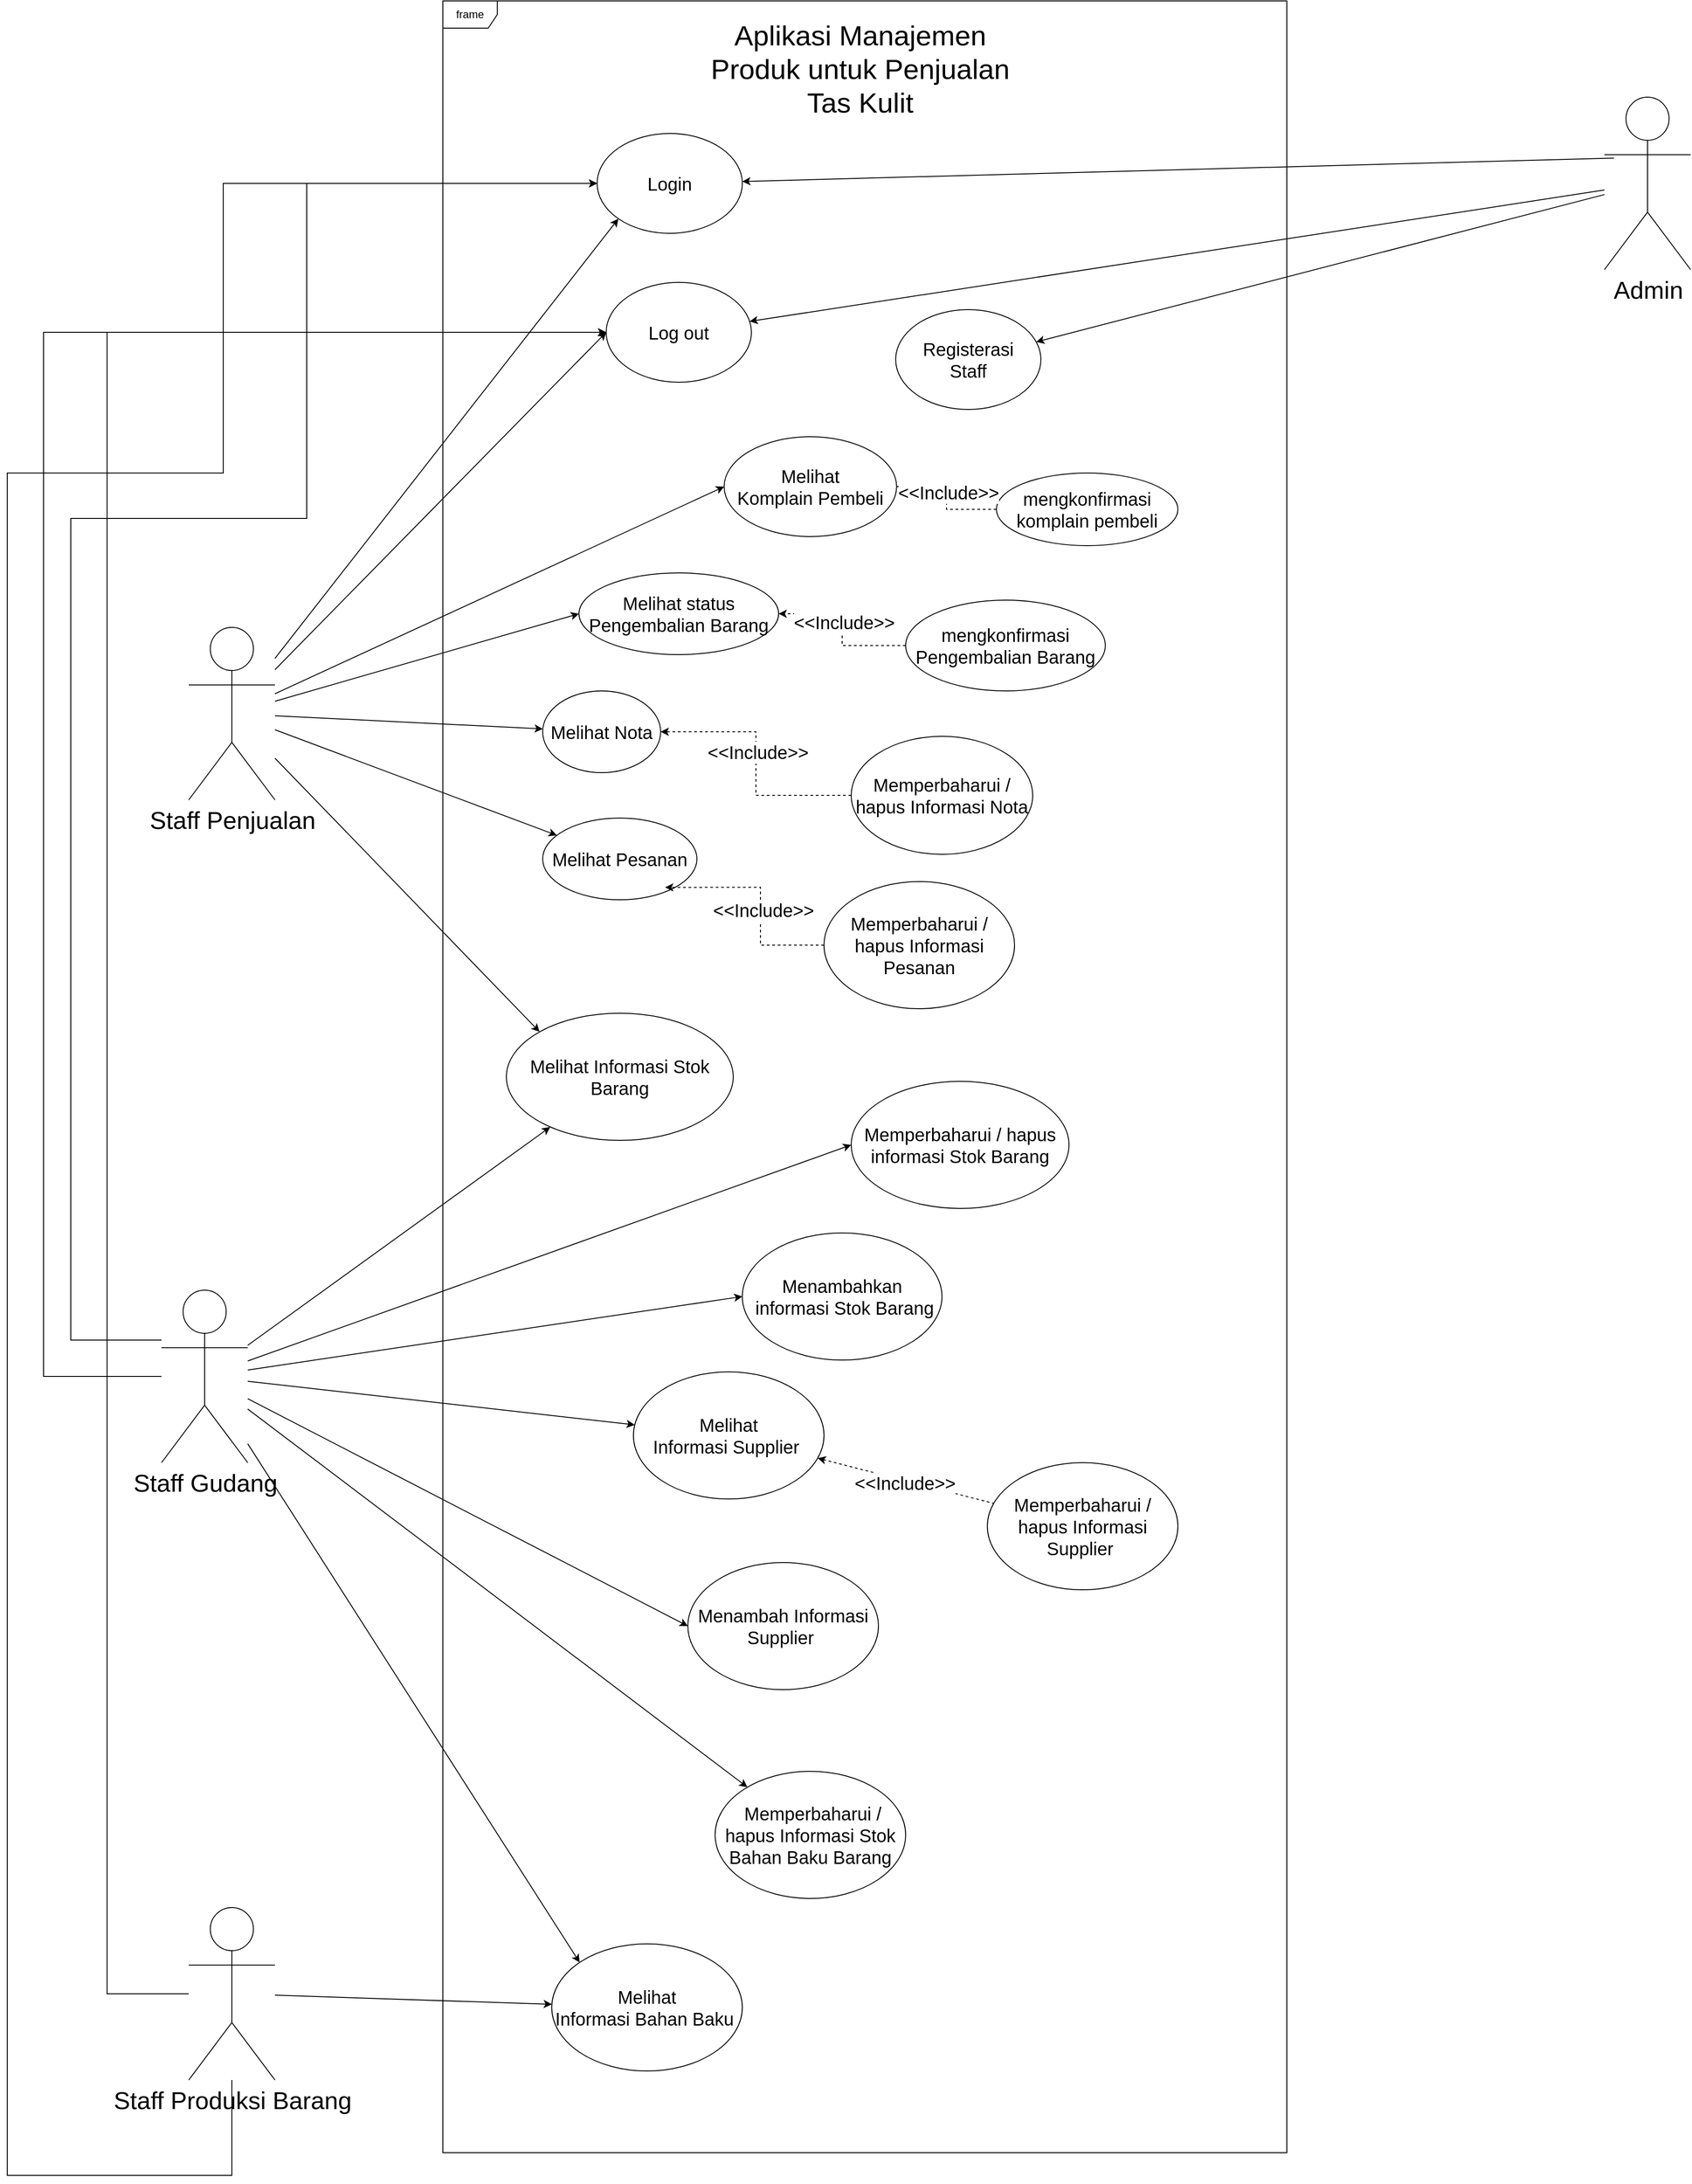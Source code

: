 <mxfile version="21.5.0" type="github">
  <diagram name="Page-1" id="xjvxwk_3kaTPLV7VPJxn">
    <mxGraphModel dx="2390" dy="2117" grid="1" gridSize="10" guides="1" tooltips="1" connect="1" arrows="1" fold="1" page="1" pageScale="1" pageWidth="1169" pageHeight="827" math="0" shadow="0">
      <root>
        <mxCell id="0" />
        <mxCell id="1" parent="0" />
        <mxCell id="IXw6Qi-PNi6ADlv29cn4-34" style="rounded=0;orthogonalLoop=1;jettySize=auto;html=1;" parent="1" source="IXw6Qi-PNi6ADlv29cn4-1" target="IXw6Qi-PNi6ADlv29cn4-30" edge="1">
          <mxGeometry relative="1" as="geometry" />
        </mxCell>
        <mxCell id="IXw6Qi-PNi6ADlv29cn4-37" style="rounded=0;orthogonalLoop=1;jettySize=auto;html=1;entryX=0;entryY=0.5;entryDx=0;entryDy=0;" parent="1" source="IXw6Qi-PNi6ADlv29cn4-1" target="IXw6Qi-PNi6ADlv29cn4-35" edge="1">
          <mxGeometry relative="1" as="geometry" />
        </mxCell>
        <mxCell id="IXw6Qi-PNi6ADlv29cn4-61" style="edgeStyle=none;rounded=0;orthogonalLoop=1;jettySize=auto;html=1;" parent="1" source="IXw6Qi-PNi6ADlv29cn4-1" target="IXw6Qi-PNi6ADlv29cn4-49" edge="1">
          <mxGeometry relative="1" as="geometry" />
        </mxCell>
        <mxCell id="IXw6Qi-PNi6ADlv29cn4-66" style="edgeStyle=none;rounded=0;orthogonalLoop=1;jettySize=auto;html=1;entryX=0;entryY=0;entryDx=0;entryDy=0;" parent="1" source="IXw6Qi-PNi6ADlv29cn4-1" target="IXw6Qi-PNi6ADlv29cn4-50" edge="1">
          <mxGeometry relative="1" as="geometry" />
        </mxCell>
        <mxCell id="IXw6Qi-PNi6ADlv29cn4-67" style="edgeStyle=orthogonalEdgeStyle;rounded=0;orthogonalLoop=1;jettySize=auto;html=1;" parent="1" source="IXw6Qi-PNi6ADlv29cn4-1" target="IXw6Qi-PNi6ADlv29cn4-13" edge="1">
          <mxGeometry relative="1" as="geometry">
            <Array as="points">
              <mxPoint x="100" y="805" />
              <mxPoint x="100" y="-100" />
              <mxPoint x="360" y="-100" />
              <mxPoint x="360" y="-469" />
            </Array>
          </mxGeometry>
        </mxCell>
        <mxCell id="IXw6Qi-PNi6ADlv29cn4-69" style="edgeStyle=none;rounded=0;orthogonalLoop=1;jettySize=auto;html=1;entryX=0;entryY=0.5;entryDx=0;entryDy=0;" parent="1" source="IXw6Qi-PNi6ADlv29cn4-1" target="IXw6Qi-PNi6ADlv29cn4-68" edge="1">
          <mxGeometry relative="1" as="geometry" />
        </mxCell>
        <mxCell id="IXw6Qi-PNi6ADlv29cn4-82" style="edgeStyle=elbowEdgeStyle;rounded=0;orthogonalLoop=1;jettySize=auto;html=1;" parent="1" source="IXw6Qi-PNi6ADlv29cn4-1" target="IXw6Qi-PNi6ADlv29cn4-80" edge="1">
          <mxGeometry relative="1" as="geometry">
            <Array as="points">
              <mxPoint x="70" y="270" />
            </Array>
          </mxGeometry>
        </mxCell>
        <mxCell id="ZU9HFq3ehsjZUplSAfVW-4" style="rounded=0;orthogonalLoop=1;jettySize=auto;html=1;" parent="1" source="IXw6Qi-PNi6ADlv29cn4-1" target="IXw6Qi-PNi6ADlv29cn4-28" edge="1">
          <mxGeometry relative="1" as="geometry" />
        </mxCell>
        <mxCell id="ZU9HFq3ehsjZUplSAfVW-11" style="rounded=0;orthogonalLoop=1;jettySize=auto;html=1;entryX=0;entryY=0.5;entryDx=0;entryDy=0;" parent="1" source="IXw6Qi-PNi6ADlv29cn4-1" target="IXw6Qi-PNi6ADlv29cn4-25" edge="1">
          <mxGeometry relative="1" as="geometry" />
        </mxCell>
        <mxCell id="IXw6Qi-PNi6ADlv29cn4-1" value="Staff Gudang" style="shape=umlActor;verticalLabelPosition=bottom;verticalAlign=top;html=1;fontSize=27;" parent="1" vertex="1">
          <mxGeometry x="200" y="750" width="95" height="190" as="geometry" />
        </mxCell>
        <mxCell id="IXw6Qi-PNi6ADlv29cn4-6" value="frame" style="shape=umlFrame;whiteSpace=wrap;html=1;pointerEvents=0;" parent="1" vertex="1">
          <mxGeometry x="510" y="-670" width="930" height="2370" as="geometry" />
        </mxCell>
        <mxCell id="IXw6Qi-PNi6ADlv29cn4-13" value="Login" style="ellipse;whiteSpace=wrap;html=1;fontSize=20;" parent="1" vertex="1">
          <mxGeometry x="680" y="-524" width="160" height="110" as="geometry" />
        </mxCell>
        <mxCell id="IXw6Qi-PNi6ADlv29cn4-17" style="edgeStyle=orthogonalEdgeStyle;rounded=0;orthogonalLoop=1;jettySize=auto;html=1;exitX=0.5;exitY=1;exitDx=0;exitDy=0;" parent="1" edge="1">
          <mxGeometry relative="1" as="geometry">
            <mxPoint x="800" y="873" as="sourcePoint" />
            <mxPoint x="800" y="873" as="targetPoint" />
          </mxGeometry>
        </mxCell>
        <mxCell id="IXw6Qi-PNi6ADlv29cn4-53" style="edgeStyle=none;rounded=0;orthogonalLoop=1;jettySize=auto;html=1;entryX=0;entryY=1;entryDx=0;entryDy=0;" parent="1" source="IXw6Qi-PNi6ADlv29cn4-23" target="IXw6Qi-PNi6ADlv29cn4-13" edge="1">
          <mxGeometry relative="1" as="geometry" />
        </mxCell>
        <mxCell id="IXw6Qi-PNi6ADlv29cn4-64" style="edgeStyle=none;rounded=0;orthogonalLoop=1;jettySize=auto;html=1;entryX=0;entryY=0;entryDx=0;entryDy=0;" parent="1" source="IXw6Qi-PNi6ADlv29cn4-23" target="IXw6Qi-PNi6ADlv29cn4-49" edge="1">
          <mxGeometry relative="1" as="geometry" />
        </mxCell>
        <mxCell id="IXw6Qi-PNi6ADlv29cn4-74" style="edgeStyle=none;rounded=0;orthogonalLoop=1;jettySize=auto;html=1;entryX=0;entryY=0.5;entryDx=0;entryDy=0;" parent="1" source="IXw6Qi-PNi6ADlv29cn4-23" target="IXw6Qi-PNi6ADlv29cn4-73" edge="1">
          <mxGeometry relative="1" as="geometry" />
        </mxCell>
        <mxCell id="IXw6Qi-PNi6ADlv29cn4-75" style="edgeStyle=none;rounded=0;orthogonalLoop=1;jettySize=auto;html=1;entryX=0;entryY=0.5;entryDx=0;entryDy=0;" parent="1" source="IXw6Qi-PNi6ADlv29cn4-23" target="IXw6Qi-PNi6ADlv29cn4-72" edge="1">
          <mxGeometry relative="1" as="geometry" />
        </mxCell>
        <mxCell id="IXw6Qi-PNi6ADlv29cn4-76" style="edgeStyle=none;rounded=0;orthogonalLoop=1;jettySize=auto;html=1;" parent="1" source="IXw6Qi-PNi6ADlv29cn4-23" target="IXw6Qi-PNi6ADlv29cn4-71" edge="1">
          <mxGeometry relative="1" as="geometry" />
        </mxCell>
        <mxCell id="IXw6Qi-PNi6ADlv29cn4-77" style="edgeStyle=none;rounded=0;orthogonalLoop=1;jettySize=auto;html=1;" parent="1" source="IXw6Qi-PNi6ADlv29cn4-23" target="IXw6Qi-PNi6ADlv29cn4-70" edge="1">
          <mxGeometry relative="1" as="geometry" />
        </mxCell>
        <mxCell id="IXw6Qi-PNi6ADlv29cn4-81" style="edgeStyle=none;rounded=0;orthogonalLoop=1;jettySize=auto;html=1;entryX=0;entryY=0.5;entryDx=0;entryDy=0;" parent="1" source="IXw6Qi-PNi6ADlv29cn4-23" target="IXw6Qi-PNi6ADlv29cn4-80" edge="1">
          <mxGeometry relative="1" as="geometry" />
        </mxCell>
        <mxCell id="IXw6Qi-PNi6ADlv29cn4-23" value="Staff Penjualan" style="shape=umlActor;verticalLabelPosition=bottom;verticalAlign=top;html=1;fontSize=27;" parent="1" vertex="1">
          <mxGeometry x="230" y="20" width="95" height="190" as="geometry" />
        </mxCell>
        <mxCell id="IXw6Qi-PNi6ADlv29cn4-55" style="edgeStyle=orthogonalEdgeStyle;rounded=0;orthogonalLoop=1;jettySize=auto;html=1;" parent="1" source="IXw6Qi-PNi6ADlv29cn4-24" target="IXw6Qi-PNi6ADlv29cn4-13" edge="1">
          <mxGeometry relative="1" as="geometry">
            <Array as="points">
              <mxPoint x="30" y="1725" />
              <mxPoint x="30" y="-150" />
              <mxPoint x="268" y="-150" />
              <mxPoint x="268" y="-469" />
            </Array>
          </mxGeometry>
        </mxCell>
        <mxCell id="IXw6Qi-PNi6ADlv29cn4-65" style="edgeStyle=none;rounded=0;orthogonalLoop=1;jettySize=auto;html=1;" parent="1" source="IXw6Qi-PNi6ADlv29cn4-24" target="IXw6Qi-PNi6ADlv29cn4-50" edge="1">
          <mxGeometry relative="1" as="geometry" />
        </mxCell>
        <mxCell id="IXw6Qi-PNi6ADlv29cn4-83" style="edgeStyle=elbowEdgeStyle;rounded=0;orthogonalLoop=1;jettySize=auto;html=1;" parent="1" source="IXw6Qi-PNi6ADlv29cn4-24" target="IXw6Qi-PNi6ADlv29cn4-80" edge="1">
          <mxGeometry relative="1" as="geometry">
            <Array as="points">
              <mxPoint x="140" y="310" />
            </Array>
          </mxGeometry>
        </mxCell>
        <mxCell id="IXw6Qi-PNi6ADlv29cn4-24" value="Staff Produksi Barang" style="shape=umlActor;verticalLabelPosition=bottom;verticalAlign=top;html=1;fontSize=27;" parent="1" vertex="1">
          <mxGeometry x="230" y="1430" width="95" height="190" as="geometry" />
        </mxCell>
        <mxCell id="IXw6Qi-PNi6ADlv29cn4-25" value="Memperbaharui&amp;nbsp;/ hapus informasi Stok Barang" style="ellipse;whiteSpace=wrap;html=1;fontSize=20;" parent="1" vertex="1">
          <mxGeometry x="960" y="520" width="240" height="140" as="geometry" />
        </mxCell>
        <mxCell id="IXw6Qi-PNi6ADlv29cn4-27" value="Aplikasi Manajemen Produk untuk Penjualan Tas Kulit" style="text;html=1;strokeColor=none;fillColor=none;align=center;verticalAlign=middle;whiteSpace=wrap;rounded=0;fontSize=31;" parent="1" vertex="1">
          <mxGeometry x="790" y="-610" width="360" height="30" as="geometry" />
        </mxCell>
        <mxCell id="IXw6Qi-PNi6ADlv29cn4-28" value="&amp;nbsp;Memperbaharui&amp;nbsp;/ hapus Informasi Stok Bahan Baku Barang" style="ellipse;whiteSpace=wrap;html=1;fontSize=20;" parent="1" vertex="1">
          <mxGeometry x="810" y="1280" width="210" height="140" as="geometry" />
        </mxCell>
        <mxCell id="IXw6Qi-PNi6ADlv29cn4-29" value="Memperbaharui / hapus Informasi Supplier&amp;nbsp;" style="ellipse;whiteSpace=wrap;html=1;fontSize=20;" parent="1" vertex="1">
          <mxGeometry x="1110" y="940" width="210" height="140" as="geometry" />
        </mxCell>
        <mxCell id="IXw6Qi-PNi6ADlv29cn4-43" value="&lt;font style=&quot;font-size: 20px;&quot;&gt;&amp;lt;&amp;lt;Include&amp;gt;&amp;gt;&lt;/font&gt;" style="edgeStyle=none;rounded=0;orthogonalLoop=1;jettySize=auto;html=1;dashed=1;endArrow=none;endFill=0;startArrow=classic;startFill=1;" parent="1" source="IXw6Qi-PNi6ADlv29cn4-30" target="IXw6Qi-PNi6ADlv29cn4-29" edge="1">
          <mxGeometry x="-0.01" y="-2" relative="1" as="geometry">
            <Array as="points" />
            <mxPoint x="1" as="offset" />
          </mxGeometry>
        </mxCell>
        <mxCell id="IXw6Qi-PNi6ADlv29cn4-30" value="Melihat&lt;br&gt;Informasi Supplier&amp;nbsp;" style="ellipse;whiteSpace=wrap;html=1;fontSize=20;" parent="1" vertex="1">
          <mxGeometry x="720" y="840" width="210" height="140" as="geometry" />
        </mxCell>
        <mxCell id="IXw6Qi-PNi6ADlv29cn4-35" value="Menambah Informasi Supplier&amp;nbsp;" style="ellipse;whiteSpace=wrap;html=1;fontSize=20;" parent="1" vertex="1">
          <mxGeometry x="780" y="1050" width="210" height="140" as="geometry" />
        </mxCell>
        <mxCell id="IXw6Qi-PNi6ADlv29cn4-49" value="Melihat Informasi Stok Barang" style="ellipse;whiteSpace=wrap;html=1;fontSize=20;" parent="1" vertex="1">
          <mxGeometry x="580" y="445" width="250" height="140" as="geometry" />
        </mxCell>
        <mxCell id="IXw6Qi-PNi6ADlv29cn4-50" value="Melihat&lt;br&gt;Informasi Bahan Baku&amp;nbsp;" style="ellipse;whiteSpace=wrap;html=1;fontSize=20;" parent="1" vertex="1">
          <mxGeometry x="630" y="1470" width="210" height="140" as="geometry" />
        </mxCell>
        <mxCell id="IXw6Qi-PNi6ADlv29cn4-79" style="edgeStyle=none;rounded=0;orthogonalLoop=1;jettySize=auto;html=1;" parent="1" source="IXw6Qi-PNi6ADlv29cn4-56" target="IXw6Qi-PNi6ADlv29cn4-78" edge="1">
          <mxGeometry relative="1" as="geometry" />
        </mxCell>
        <mxCell id="ZU9HFq3ehsjZUplSAfVW-8" style="rounded=0;orthogonalLoop=1;jettySize=auto;html=1;" parent="1" source="IXw6Qi-PNi6ADlv29cn4-56" target="IXw6Qi-PNi6ADlv29cn4-80" edge="1">
          <mxGeometry relative="1" as="geometry" />
        </mxCell>
        <mxCell id="IXw6Qi-PNi6ADlv29cn4-56" value="Admin" style="shape=umlActor;verticalLabelPosition=bottom;verticalAlign=top;html=1;fontSize=27;" parent="1" vertex="1">
          <mxGeometry x="1790" y="-564" width="95" height="190" as="geometry" />
        </mxCell>
        <mxCell id="IXw6Qi-PNi6ADlv29cn4-68" value="Menambahkan&lt;br&gt;&amp;nbsp;informasi Stok Barang" style="ellipse;whiteSpace=wrap;html=1;fontSize=20;" parent="1" vertex="1">
          <mxGeometry x="840" y="687" width="220" height="140" as="geometry" />
        </mxCell>
        <mxCell id="IXw6Qi-PNi6ADlv29cn4-70" value="Melihat Pesanan" style="ellipse;whiteSpace=wrap;html=1;fontSize=20;" parent="1" vertex="1">
          <mxGeometry x="620" y="230" width="170" height="90" as="geometry" />
        </mxCell>
        <mxCell id="IXw6Qi-PNi6ADlv29cn4-71" value="Melihat Nota" style="ellipse;whiteSpace=wrap;html=1;fontSize=20;" parent="1" vertex="1">
          <mxGeometry x="620" y="90" width="130" height="90" as="geometry" />
        </mxCell>
        <mxCell id="IXw6Qi-PNi6ADlv29cn4-72" value="Melihat status Pengembalian Barang" style="ellipse;whiteSpace=wrap;html=1;fontSize=20;" parent="1" vertex="1">
          <mxGeometry x="660" y="-40" width="220" height="90" as="geometry" />
        </mxCell>
        <mxCell id="IXw6Qi-PNi6ADlv29cn4-73" value="Melihat &lt;br&gt;Komplain Pembeli" style="ellipse;whiteSpace=wrap;html=1;fontSize=20;" parent="1" vertex="1">
          <mxGeometry x="820" y="-190" width="190" height="110" as="geometry" />
        </mxCell>
        <mxCell id="IXw6Qi-PNi6ADlv29cn4-78" value="Registerasi &lt;br&gt;Staff" style="ellipse;whiteSpace=wrap;html=1;fontSize=20;" parent="1" vertex="1">
          <mxGeometry x="1009" y="-330" width="160" height="110" as="geometry" />
        </mxCell>
        <mxCell id="IXw6Qi-PNi6ADlv29cn4-80" value="Log out" style="ellipse;whiteSpace=wrap;html=1;fontSize=20;" parent="1" vertex="1">
          <mxGeometry x="690" y="-360" width="160" height="110" as="geometry" />
        </mxCell>
        <mxCell id="ZU9HFq3ehsjZUplSAfVW-5" style="edgeStyle=none;rounded=0;orthogonalLoop=1;jettySize=auto;html=1;exitX=0.11;exitY=0.353;exitDx=0;exitDy=0;exitPerimeter=0;" parent="1" source="IXw6Qi-PNi6ADlv29cn4-56" target="IXw6Qi-PNi6ADlv29cn4-13" edge="1">
          <mxGeometry relative="1" as="geometry">
            <mxPoint x="1880" y="-469" as="sourcePoint" />
            <mxPoint x="1432" y="-319" as="targetPoint" />
          </mxGeometry>
        </mxCell>
        <mxCell id="9e4sZm5anjRUrG5Lg-NS-4" style="edgeStyle=orthogonalEdgeStyle;rounded=0;orthogonalLoop=1;jettySize=auto;html=1;entryX=0.794;entryY=0.848;entryDx=0;entryDy=0;entryPerimeter=0;dashed=1;" edge="1" parent="1" source="9e4sZm5anjRUrG5Lg-NS-1" target="IXw6Qi-PNi6ADlv29cn4-70">
          <mxGeometry relative="1" as="geometry" />
        </mxCell>
        <mxCell id="9e4sZm5anjRUrG5Lg-NS-5" value="&amp;lt;&amp;lt;Include&amp;gt;&amp;gt;" style="edgeLabel;html=1;align=center;verticalAlign=middle;resizable=0;points=[];fontSize=20;" vertex="1" connectable="0" parent="9e4sZm5anjRUrG5Lg-NS-4">
          <mxGeometry x="0.095" y="-2" relative="1" as="geometry">
            <mxPoint x="1" y="21" as="offset" />
          </mxGeometry>
        </mxCell>
        <mxCell id="9e4sZm5anjRUrG5Lg-NS-1" value="Memperbaharui / hapus Informasi Pesanan " style="ellipse;whiteSpace=wrap;html=1;fontSize=20;" vertex="1" parent="1">
          <mxGeometry x="930" y="300" width="210" height="140" as="geometry" />
        </mxCell>
        <mxCell id="9e4sZm5anjRUrG5Lg-NS-6" value="Memperbaharui / hapus Informasi Nota " style="ellipse;whiteSpace=wrap;html=1;fontSize=20;" vertex="1" parent="1">
          <mxGeometry x="960" y="140" width="200" height="130" as="geometry" />
        </mxCell>
        <mxCell id="9e4sZm5anjRUrG5Lg-NS-8" style="edgeStyle=orthogonalEdgeStyle;rounded=0;orthogonalLoop=1;jettySize=auto;html=1;dashed=1;exitX=0;exitY=0.5;exitDx=0;exitDy=0;" edge="1" parent="1" source="9e4sZm5anjRUrG5Lg-NS-6" target="IXw6Qi-PNi6ADlv29cn4-71">
          <mxGeometry relative="1" as="geometry">
            <mxPoint x="1207.5" y="71.75" as="sourcePoint" />
            <mxPoint x="1052.5" y="7.75" as="targetPoint" />
          </mxGeometry>
        </mxCell>
        <mxCell id="9e4sZm5anjRUrG5Lg-NS-9" value="&amp;lt;&amp;lt;Include&amp;gt;&amp;gt;" style="edgeLabel;html=1;align=center;verticalAlign=middle;resizable=0;points=[];fontSize=20;" vertex="1" connectable="0" parent="9e4sZm5anjRUrG5Lg-NS-8">
          <mxGeometry x="0.095" y="-2" relative="1" as="geometry">
            <mxPoint as="offset" />
          </mxGeometry>
        </mxCell>
        <mxCell id="9e4sZm5anjRUrG5Lg-NS-10" value="mengkonfirmasi komplain pembeli" style="ellipse;whiteSpace=wrap;html=1;fontSize=20;" vertex="1" parent="1">
          <mxGeometry x="1120" y="-150" width="200" height="80" as="geometry" />
        </mxCell>
        <mxCell id="9e4sZm5anjRUrG5Lg-NS-11" style="edgeStyle=orthogonalEdgeStyle;rounded=0;orthogonalLoop=1;jettySize=auto;html=1;dashed=1;" edge="1" parent="1" source="9e4sZm5anjRUrG5Lg-NS-10" target="IXw6Qi-PNi6ADlv29cn4-73">
          <mxGeometry relative="1" as="geometry">
            <mxPoint x="1080" y="225" as="sourcePoint" />
            <mxPoint x="940" y="180" as="targetPoint" />
          </mxGeometry>
        </mxCell>
        <mxCell id="9e4sZm5anjRUrG5Lg-NS-12" value="&amp;lt;&amp;lt;Include&amp;gt;&amp;gt;" style="edgeLabel;html=1;align=center;verticalAlign=middle;resizable=0;points=[];fontSize=20;" vertex="1" connectable="0" parent="9e4sZm5anjRUrG5Lg-NS-11">
          <mxGeometry x="0.095" y="-2" relative="1" as="geometry">
            <mxPoint as="offset" />
          </mxGeometry>
        </mxCell>
        <mxCell id="9e4sZm5anjRUrG5Lg-NS-15" value="mengkonfirmasi Pengembalian Barang" style="ellipse;whiteSpace=wrap;html=1;fontSize=20;" vertex="1" parent="1">
          <mxGeometry x="1020" y="-10" width="220" height="100" as="geometry" />
        </mxCell>
        <mxCell id="9e4sZm5anjRUrG5Lg-NS-17" style="edgeStyle=orthogonalEdgeStyle;rounded=0;orthogonalLoop=1;jettySize=auto;html=1;dashed=1;" edge="1" parent="1" source="9e4sZm5anjRUrG5Lg-NS-15" target="IXw6Qi-PNi6ADlv29cn4-72">
          <mxGeometry relative="1" as="geometry">
            <mxPoint x="1140" y="-95" as="sourcePoint" />
            <mxPoint x="1020" y="-125" as="targetPoint" />
          </mxGeometry>
        </mxCell>
        <mxCell id="9e4sZm5anjRUrG5Lg-NS-18" value="&amp;lt;&amp;lt;Include&amp;gt;&amp;gt;" style="edgeLabel;html=1;align=center;verticalAlign=middle;resizable=0;points=[];fontSize=20;" vertex="1" connectable="0" parent="9e4sZm5anjRUrG5Lg-NS-17">
          <mxGeometry x="0.095" y="-2" relative="1" as="geometry">
            <mxPoint as="offset" />
          </mxGeometry>
        </mxCell>
      </root>
    </mxGraphModel>
  </diagram>
</mxfile>
